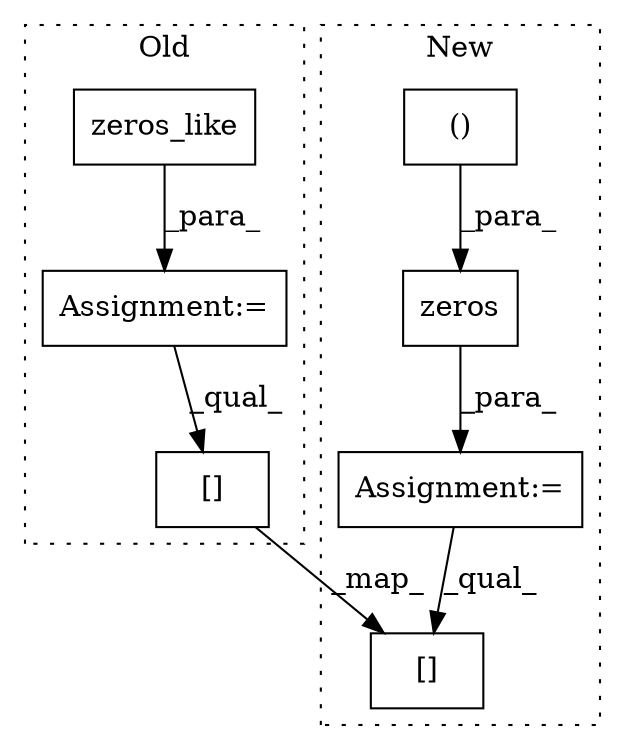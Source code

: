 digraph G {
subgraph cluster0 {
1 [label="zeros_like" a="32" s="2975,2993" l="11,1" shape="box"];
4 [label="Assignment:=" a="7" s="2968" l="1" shape="box"];
6 [label="[]" a="2" s="3059,3134" l="17,2" shape="box"];
label = "Old";
style="dotted";
}
subgraph cluster1 {
2 [label="zeros" a="32" s="3195,3269" l="11,2" shape="box"];
3 [label="Assignment:=" a="7" s="3188" l="1" shape="box"];
5 [label="()" a="106" s="3206" l="63" shape="box"];
7 [label="[]" a="2" s="3625,3700" l="17,2" shape="box"];
label = "New";
style="dotted";
}
1 -> 4 [label="_para_"];
2 -> 3 [label="_para_"];
3 -> 7 [label="_qual_"];
4 -> 6 [label="_qual_"];
5 -> 2 [label="_para_"];
6 -> 7 [label="_map_"];
}